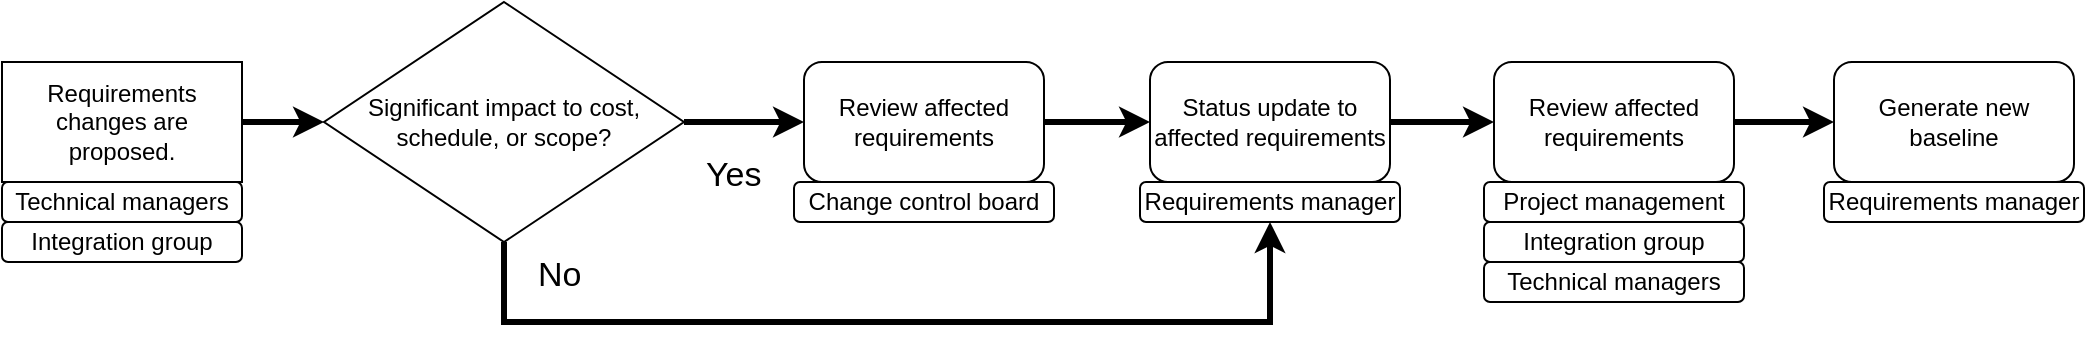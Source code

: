 <mxfile version="24.3.0" type="github">
  <diagram name="Page-1" id="v0yi8HXEAamx-xVk284D">
    <mxGraphModel dx="1122" dy="726" grid="1" gridSize="10" guides="1" tooltips="1" connect="1" arrows="1" fold="1" page="1" pageScale="1" pageWidth="3300" pageHeight="2339" math="0" shadow="0">
      <root>
        <mxCell id="0" />
        <mxCell id="1" parent="0" />
        <mxCell id="uR5suj7HJIv4veP70v_R-19" value="" style="group" vertex="1" connectable="0" parent="1">
          <mxGeometry x="753" y="120" width="130" height="80" as="geometry" />
        </mxCell>
        <mxCell id="uR5suj7HJIv4veP70v_R-4" value="Status update to affected requirements" style="rounded=1;whiteSpace=wrap;html=1;" vertex="1" parent="uR5suj7HJIv4veP70v_R-19">
          <mxGeometry x="5" width="120" height="60" as="geometry" />
        </mxCell>
        <mxCell id="uR5suj7HJIv4veP70v_R-14" value="Requirements manager" style="rounded=1;whiteSpace=wrap;html=1;" vertex="1" parent="uR5suj7HJIv4veP70v_R-19">
          <mxGeometry y="60" width="130" height="20" as="geometry" />
        </mxCell>
        <mxCell id="uR5suj7HJIv4veP70v_R-20" value="" style="group" vertex="1" connectable="0" parent="1">
          <mxGeometry x="1095" y="120" width="130" height="80" as="geometry" />
        </mxCell>
        <mxCell id="uR5suj7HJIv4veP70v_R-5" value="Generate new baseline" style="rounded=1;whiteSpace=wrap;html=1;" vertex="1" parent="uR5suj7HJIv4veP70v_R-20">
          <mxGeometry x="5" width="120" height="60" as="geometry" />
        </mxCell>
        <mxCell id="uR5suj7HJIv4veP70v_R-15" value="Requirements manager" style="rounded=1;whiteSpace=wrap;html=1;" vertex="1" parent="uR5suj7HJIv4veP70v_R-20">
          <mxGeometry y="60" width="130" height="20" as="geometry" />
        </mxCell>
        <mxCell id="uR5suj7HJIv4veP70v_R-30" value="No" style="text;whiteSpace=wrap;html=1;fontSize=17;" vertex="1" parent="1">
          <mxGeometry x="450" y="210" width="30" height="30" as="geometry" />
        </mxCell>
        <mxCell id="uR5suj7HJIv4veP70v_R-32" value="Significant impact to cost, schedule, or scope?" style="rhombus;whiteSpace=wrap;html=1;" vertex="1" parent="1">
          <mxGeometry x="345" y="90" width="180" height="120" as="geometry" />
        </mxCell>
        <mxCell id="uR5suj7HJIv4veP70v_R-34" value="" style="endArrow=classic;html=1;rounded=0;strokeWidth=3;exitX=1;exitY=0.5;exitDx=0;exitDy=0;entryX=0;entryY=0.5;entryDx=0;entryDy=0;" edge="1" parent="1" source="uR5suj7HJIv4veP70v_R-32" target="uR5suj7HJIv4veP70v_R-3">
          <mxGeometry width="50" height="50" relative="1" as="geometry">
            <mxPoint x="569.5" y="120" as="sourcePoint" />
            <mxPoint x="590" y="150" as="targetPoint" />
            <Array as="points" />
          </mxGeometry>
        </mxCell>
        <mxCell id="uR5suj7HJIv4veP70v_R-35" value="" style="group" vertex="1" connectable="0" parent="1">
          <mxGeometry x="925" y="120" width="130" height="100" as="geometry" />
        </mxCell>
        <mxCell id="uR5suj7HJIv4veP70v_R-24" value="Review affected requirements" style="rounded=1;whiteSpace=wrap;html=1;container=0;" vertex="1" parent="uR5suj7HJIv4veP70v_R-35">
          <mxGeometry x="5" width="120" height="60" as="geometry" />
        </mxCell>
        <mxCell id="uR5suj7HJIv4veP70v_R-25" value="Project management" style="rounded=1;whiteSpace=wrap;html=1;container=0;" vertex="1" parent="uR5suj7HJIv4veP70v_R-35">
          <mxGeometry y="60" width="130" height="20" as="geometry" />
        </mxCell>
        <mxCell id="uR5suj7HJIv4veP70v_R-27" value="Integration group" style="rounded=1;whiteSpace=wrap;html=1;container=0;" vertex="1" parent="uR5suj7HJIv4veP70v_R-35">
          <mxGeometry y="80" width="130" height="20" as="geometry" />
        </mxCell>
        <mxCell id="uR5suj7HJIv4veP70v_R-36" value="Yes" style="text;whiteSpace=wrap;html=1;fontSize=17;" vertex="1" parent="1">
          <mxGeometry x="534" y="160" width="30" height="30" as="geometry" />
        </mxCell>
        <mxCell id="uR5suj7HJIv4veP70v_R-37" value="" style="endArrow=classic;html=1;rounded=0;strokeWidth=3;exitX=1;exitY=0.5;exitDx=0;exitDy=0;entryX=0;entryY=0.5;entryDx=0;entryDy=0;" edge="1" parent="1" source="uR5suj7HJIv4veP70v_R-31" target="uR5suj7HJIv4veP70v_R-32">
          <mxGeometry width="50" height="50" relative="1" as="geometry">
            <mxPoint x="300" y="188.82" as="sourcePoint" />
            <mxPoint x="380" y="188.82" as="targetPoint" />
            <Array as="points" />
          </mxGeometry>
        </mxCell>
        <mxCell id="uR5suj7HJIv4veP70v_R-40" value="" style="endArrow=classic;html=1;rounded=0;strokeWidth=3;exitX=0.5;exitY=1;exitDx=0;exitDy=0;entryX=0.5;entryY=1;entryDx=0;entryDy=0;" edge="1" parent="1" source="uR5suj7HJIv4veP70v_R-32" target="uR5suj7HJIv4veP70v_R-14">
          <mxGeometry width="50" height="50" relative="1" as="geometry">
            <mxPoint x="420" y="300" as="sourcePoint" />
            <mxPoint x="760" y="280" as="targetPoint" />
            <Array as="points">
              <mxPoint x="435" y="250" />
              <mxPoint x="550" y="250" />
              <mxPoint x="690" y="250" />
              <mxPoint x="818" y="250" />
            </Array>
          </mxGeometry>
        </mxCell>
        <mxCell id="uR5suj7HJIv4veP70v_R-41" value="" style="endArrow=classic;html=1;rounded=0;strokeWidth=3;exitX=1;exitY=0.5;exitDx=0;exitDy=0;entryX=0;entryY=0.5;entryDx=0;entryDy=0;" edge="1" parent="1" source="uR5suj7HJIv4veP70v_R-3" target="uR5suj7HJIv4veP70v_R-4">
          <mxGeometry width="50" height="50" relative="1" as="geometry">
            <mxPoint x="750" y="224.41" as="sourcePoint" />
            <mxPoint x="830" y="224.41" as="targetPoint" />
            <Array as="points" />
          </mxGeometry>
        </mxCell>
        <mxCell id="uR5suj7HJIv4veP70v_R-42" value="" style="endArrow=classic;html=1;rounded=0;strokeWidth=3;exitX=1;exitY=0.5;exitDx=0;exitDy=0;entryX=0;entryY=0.5;entryDx=0;entryDy=0;" edge="1" parent="1" source="uR5suj7HJIv4veP70v_R-4" target="uR5suj7HJIv4veP70v_R-24">
          <mxGeometry width="50" height="50" relative="1" as="geometry">
            <mxPoint x="950" y="240" as="sourcePoint" />
            <mxPoint x="1010" y="240" as="targetPoint" />
            <Array as="points" />
          </mxGeometry>
        </mxCell>
        <mxCell id="uR5suj7HJIv4veP70v_R-43" value="" style="endArrow=classic;html=1;rounded=0;strokeWidth=3;entryX=0;entryY=0.5;entryDx=0;entryDy=0;exitX=1;exitY=0.5;exitDx=0;exitDy=0;" edge="1" parent="1" source="uR5suj7HJIv4veP70v_R-24" target="uR5suj7HJIv4veP70v_R-5">
          <mxGeometry width="50" height="50" relative="1" as="geometry">
            <mxPoint x="1080" y="150" as="sourcePoint" />
            <mxPoint x="1210" y="270" as="targetPoint" />
            <Array as="points" />
          </mxGeometry>
        </mxCell>
        <mxCell id="uR5suj7HJIv4veP70v_R-44" value="Technical managers" style="rounded=1;whiteSpace=wrap;html=1;" vertex="1" parent="1">
          <mxGeometry x="925" y="220" width="130" height="20" as="geometry" />
        </mxCell>
        <mxCell id="uR5suj7HJIv4veP70v_R-45" value="" style="group" vertex="1" connectable="0" parent="1">
          <mxGeometry x="184" y="120" width="120" height="100" as="geometry" />
        </mxCell>
        <mxCell id="uR5suj7HJIv4veP70v_R-6" value="Technical managers" style="rounded=1;whiteSpace=wrap;html=1;" vertex="1" parent="uR5suj7HJIv4veP70v_R-45">
          <mxGeometry y="60" width="120" height="20" as="geometry" />
        </mxCell>
        <mxCell id="uR5suj7HJIv4veP70v_R-8" value="Integration group" style="rounded=1;whiteSpace=wrap;html=1;" vertex="1" parent="uR5suj7HJIv4veP70v_R-45">
          <mxGeometry y="80" width="120" height="20" as="geometry" />
        </mxCell>
        <mxCell id="uR5suj7HJIv4veP70v_R-31" value="Requirements changes are proposed." style="rounded=0;whiteSpace=wrap;html=1;" vertex="1" parent="uR5suj7HJIv4veP70v_R-45">
          <mxGeometry width="120" height="60" as="geometry" />
        </mxCell>
        <mxCell id="uR5suj7HJIv4veP70v_R-3" value="Review affected requirements" style="rounded=1;whiteSpace=wrap;html=1;" vertex="1" parent="1">
          <mxGeometry x="585" y="120" width="120" height="60" as="geometry" />
        </mxCell>
        <mxCell id="uR5suj7HJIv4veP70v_R-13" value="Change control board" style="rounded=1;whiteSpace=wrap;html=1;" vertex="1" parent="1">
          <mxGeometry x="580" y="180" width="130" height="20" as="geometry" />
        </mxCell>
      </root>
    </mxGraphModel>
  </diagram>
</mxfile>
